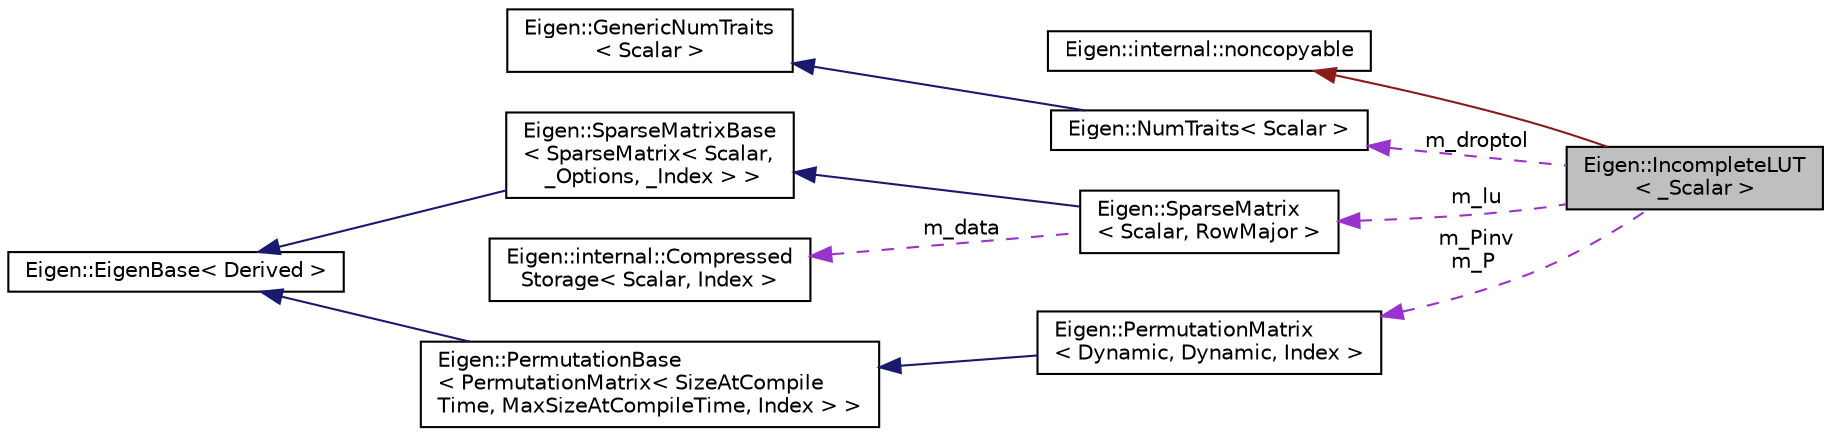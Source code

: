 digraph "Eigen::IncompleteLUT&lt; _Scalar &gt;"
{
  edge [fontname="Helvetica",fontsize="10",labelfontname="Helvetica",labelfontsize="10"];
  node [fontname="Helvetica",fontsize="10",shape=record];
  rankdir="LR";
  Node1 [label="Eigen::IncompleteLUT\l\< _Scalar \>",height=0.2,width=0.4,color="black", fillcolor="grey75", style="filled" fontcolor="black"];
  Node2 -> Node1 [dir="back",color="firebrick4",fontsize="10",style="solid",fontname="Helvetica"];
  Node2 [label="Eigen::internal::noncopyable",height=0.2,width=0.4,color="black", fillcolor="white", style="filled",URL="$classEigen_1_1internal_1_1noncopyable.html"];
  Node3 -> Node1 [dir="back",color="darkorchid3",fontsize="10",style="dashed",label=" m_droptol" ,fontname="Helvetica"];
  Node3 [label="Eigen::NumTraits\< Scalar \>",height=0.2,width=0.4,color="black", fillcolor="white", style="filled",URL="$structEigen_1_1NumTraits.html"];
  Node4 -> Node3 [dir="back",color="midnightblue",fontsize="10",style="solid",fontname="Helvetica"];
  Node4 [label="Eigen::GenericNumTraits\l\< Scalar \>",height=0.2,width=0.4,color="black", fillcolor="white", style="filled",URL="$structEigen_1_1GenericNumTraits.html"];
  Node5 -> Node1 [dir="back",color="darkorchid3",fontsize="10",style="dashed",label=" m_lu" ,fontname="Helvetica"];
  Node5 [label="Eigen::SparseMatrix\l\< Scalar, RowMajor \>",height=0.2,width=0.4,color="black", fillcolor="white", style="filled",URL="$classEigen_1_1SparseMatrix.html"];
  Node6 -> Node5 [dir="back",color="midnightblue",fontsize="10",style="solid",fontname="Helvetica"];
  Node6 [label="Eigen::SparseMatrixBase\l\< SparseMatrix\< Scalar,\l _Options, _Index \> \>",height=0.2,width=0.4,color="black", fillcolor="white", style="filled",URL="$classEigen_1_1SparseMatrixBase.html",tooltip="Base class of any sparse matrices or sparse expressions. "];
  Node7 -> Node6 [dir="back",color="midnightblue",fontsize="10",style="solid",fontname="Helvetica"];
  Node7 [label="Eigen::EigenBase\< Derived \>",height=0.2,width=0.4,color="black", fillcolor="white", style="filled",URL="$structEigen_1_1EigenBase.html"];
  Node8 -> Node5 [dir="back",color="darkorchid3",fontsize="10",style="dashed",label=" m_data" ,fontname="Helvetica"];
  Node8 [label="Eigen::internal::Compressed\lStorage\< Scalar, Index \>",height=0.2,width=0.4,color="black", fillcolor="white", style="filled",URL="$classEigen_1_1internal_1_1CompressedStorage.html"];
  Node9 -> Node1 [dir="back",color="darkorchid3",fontsize="10",style="dashed",label=" m_Pinv\nm_P" ,fontname="Helvetica"];
  Node9 [label="Eigen::PermutationMatrix\l\< Dynamic, Dynamic, Index \>",height=0.2,width=0.4,color="black", fillcolor="white", style="filled",URL="$classEigen_1_1PermutationMatrix.html"];
  Node10 -> Node9 [dir="back",color="midnightblue",fontsize="10",style="solid",fontname="Helvetica"];
  Node10 [label="Eigen::PermutationBase\l\< PermutationMatrix\< SizeAtCompile\lTime, MaxSizeAtCompileTime, Index \> \>",height=0.2,width=0.4,color="black", fillcolor="white", style="filled",URL="$classEigen_1_1PermutationBase.html",tooltip="Base class for permutations. "];
  Node7 -> Node10 [dir="back",color="midnightblue",fontsize="10",style="solid",fontname="Helvetica"];
}

